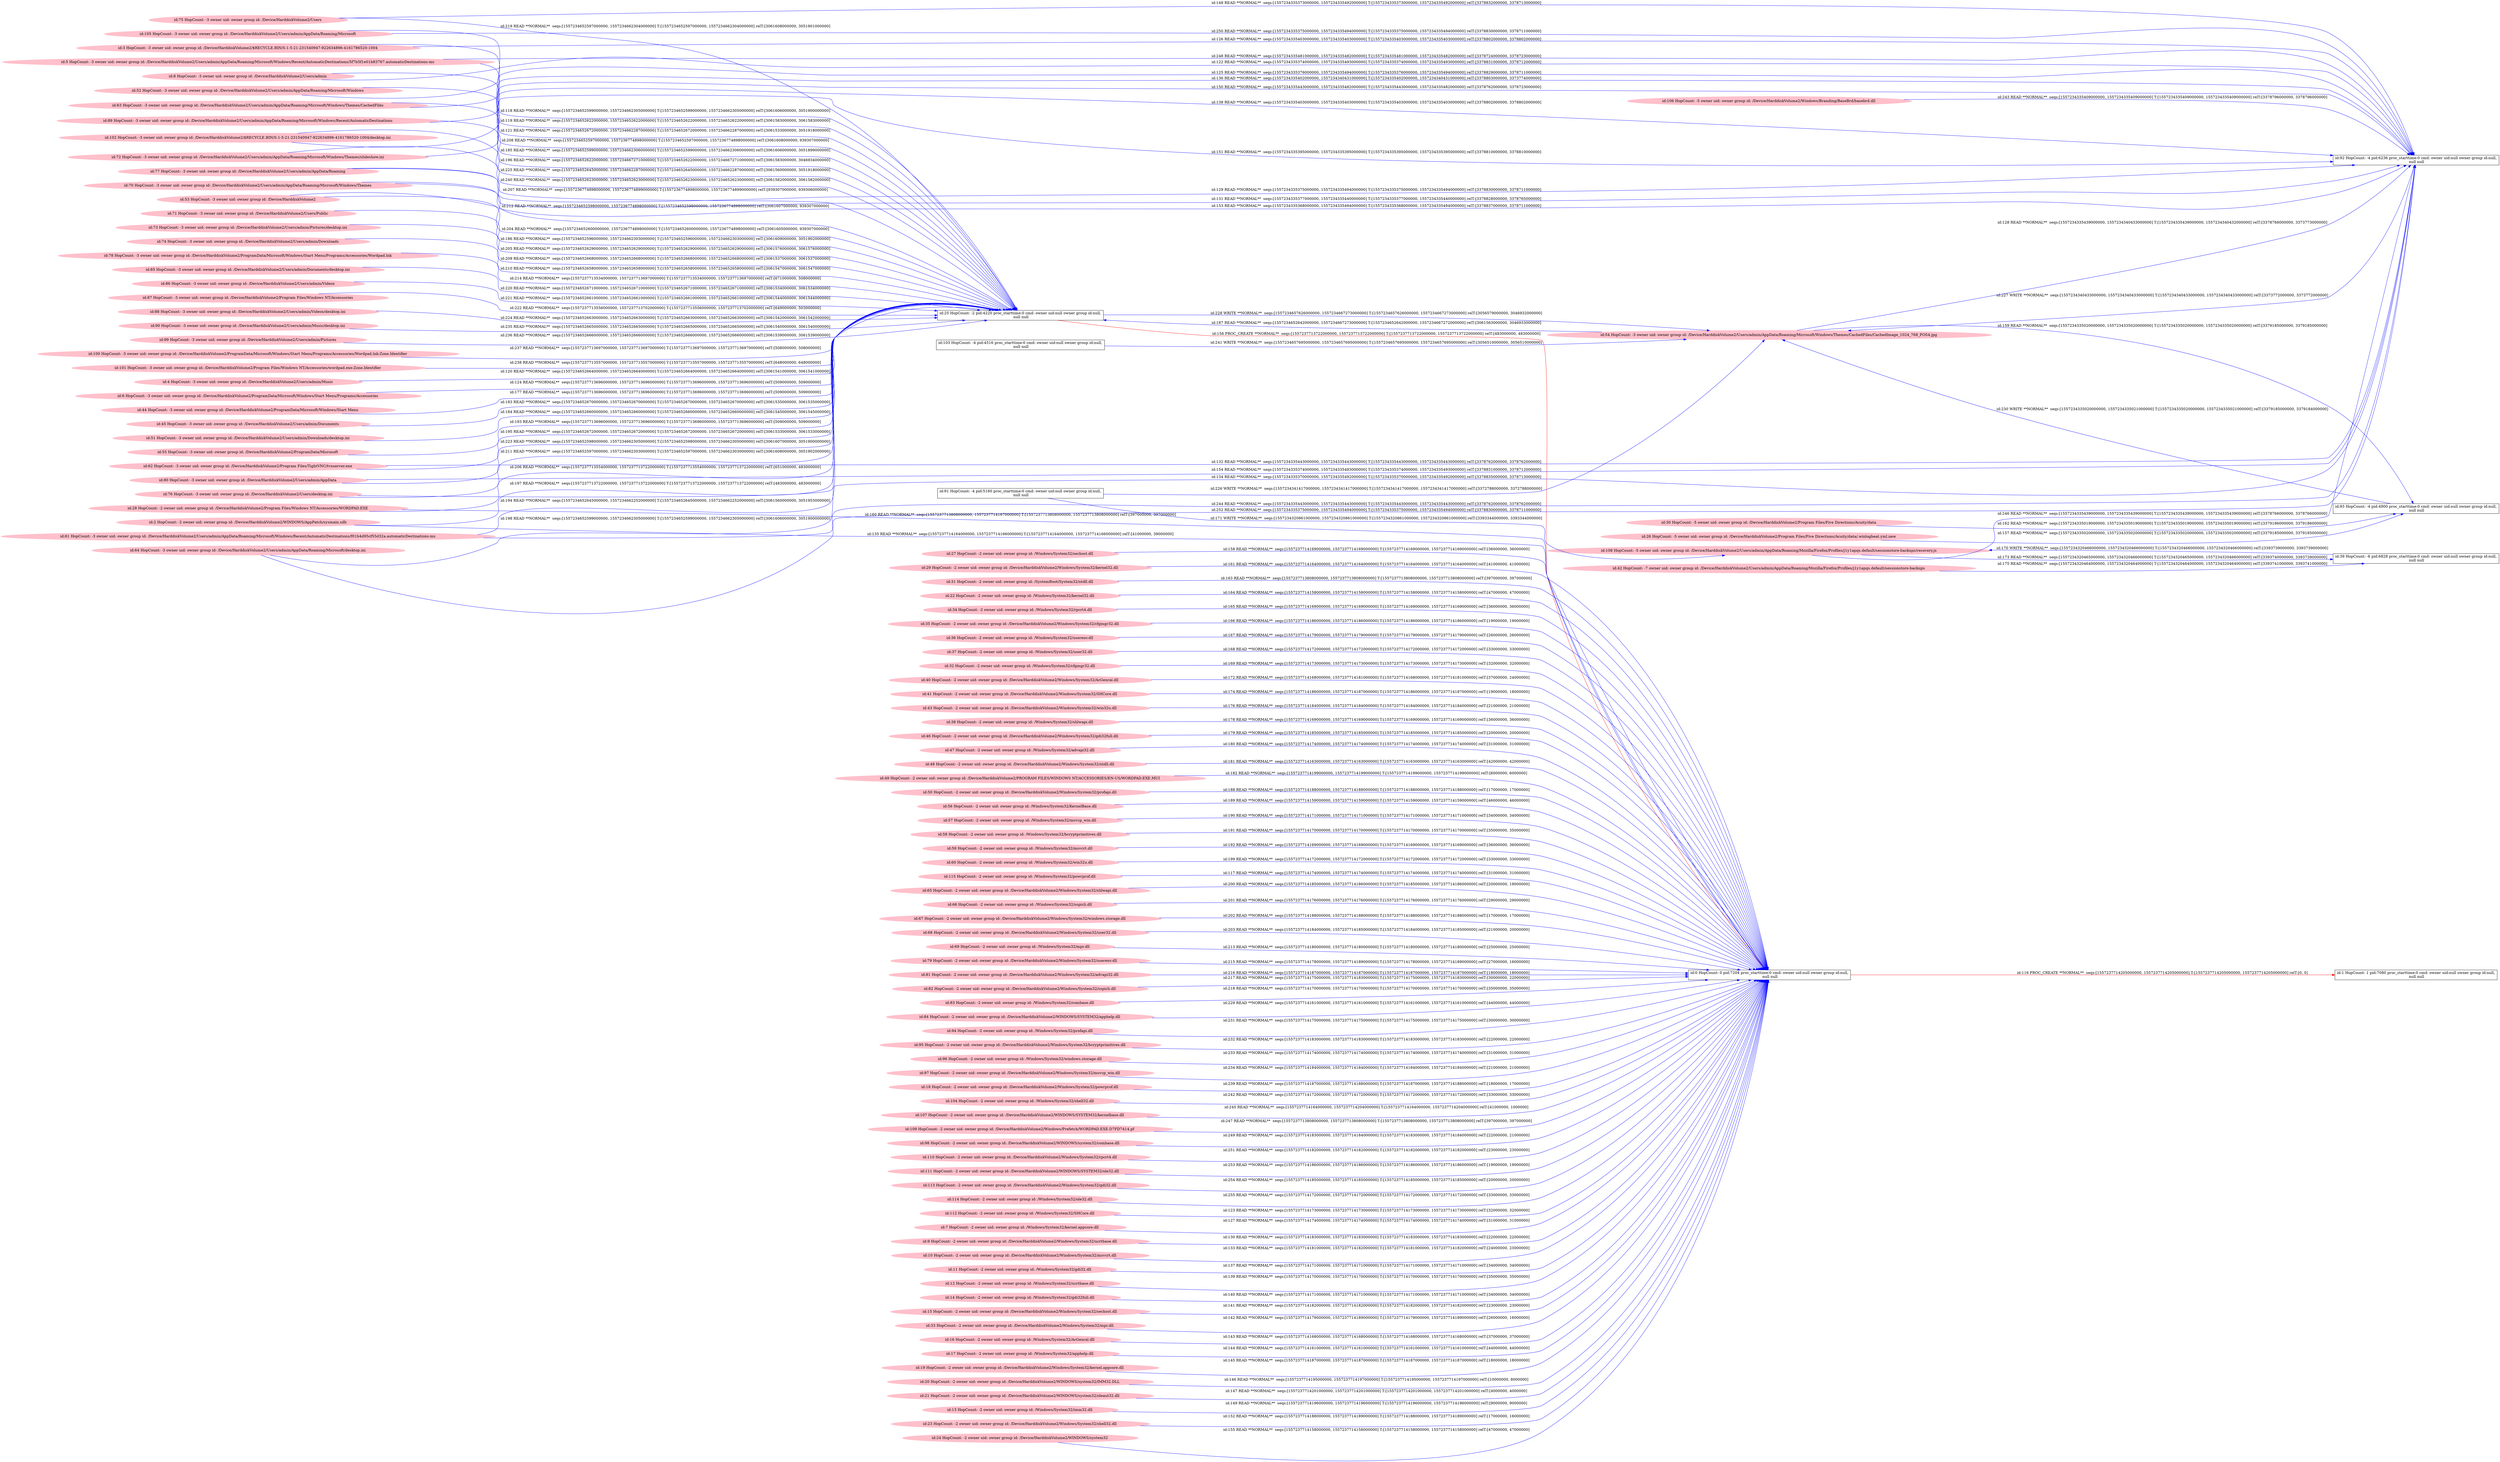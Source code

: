digraph  {
rankdir=LR
"0"[color=black,label="id:0 HopCount: 0 pid:7204 proc_starttime:0 cmd: owner uid:null owner group id:null,\n null null", shape=box,style=solid];
"1"[color=black,label="id:1 HopCount: 1 pid:7080 proc_starttime:0 cmd: owner uid:null owner group id:null,\n null null", shape=box,style=solid];
"0" -> "1" [id=116,__obj="PROC_CREATE"color=red,label="id:116 PROC_CREATE **NORMAL**  seqs:[1557237714205000000, 1557237714205000000] T:[1557237714205000000, 1557237714205000000] relT:[0, 0]",style=solid];
"115"[color=pink,label="id:115 HopCount: -2 owner uid: owner group id: /Windows/System32/powrprof.dll ", shape=oval,style=filled];
"115" -> "0" [id=117,__obj="READ"color=blue,label="id:117 READ **NORMAL**  seqs:[1557237714174000000, 1557237714174000000] T:[1557237714174000000, 1557237714174000000] relT:[31000000, 31000000]",style=solid];
"105"[color=pink,label="id:105 HopCount: -3 owner uid: owner group id: /Device/HarddiskVolume2/Users/admin/AppData/Roaming/Microsoft ", shape=oval,style=filled];
"25"[color=black,label="id:25 HopCount: -2 pid:4220 proc_starttime:0 cmd: owner uid:null owner group id:null,\n null null", shape=box,style=solid];
"105" -> "25" [id=118,__obj="READ"color=blue,label="id:118 READ **NORMAL**  seqs:[1557234652599000000, 1557234662305000000] T:[1557234652599000000, 1557234662305000000] relT:[3061606000000, 3051900000000]",style=solid];
"3"[color=pink,label="id:3 HopCount: -3 owner uid: owner group id: /Device/HarddiskVolume2/$RECYCLE.BIN/S-1-5-21-231540947-922634896-4161786520-1004 ", shape=oval,style=filled];
"3" -> "25" [id=119,__obj="READ"color=blue,label="id:119 READ **NORMAL**  seqs:[1557234652622000000, 1557234652622000000] T:[1557234652622000000, 1557234652622000000] relT:[3061583000000, 3061583000000]",style=solid];
"4"[color=pink,label="id:4 HopCount: -3 owner uid: owner group id: /Device/HarddiskVolume2/Users/admin/Music ", shape=oval,style=filled];
"4" -> "25" [id=120,__obj="READ"color=blue,label="id:120 READ **NORMAL**  seqs:[1557234652664000000, 1557234652664000000] T:[1557234652664000000, 1557234652664000000] relT:[3061541000000, 3061541000000]",style=solid];
"5"[color=pink,label="id:5 HopCount: -3 owner uid: owner group id: /Device/HarddiskVolume2/Users/admin/AppData/Roaming/Microsoft/Windows/Recent/AutomaticDestinations/5f7b5f1e01b83767.automaticDestinations-ms ", shape=oval,style=filled];
"5" -> "25" [id=121,__obj="READ"color=blue,label="id:121 READ **NORMAL**  seqs:[1557234652672000000, 1557234662287000000] T:[1557234652672000000, 1557234662287000000] relT:[3061533000000, 3051918000000]",style=solid];
"8"[color=pink,label="id:8 HopCount: -3 owner uid: owner group id: /Device/HarddiskVolume2/Users/admin ", shape=oval,style=filled];
"92"[color=black,label="id:92 HopCount: -4 pid:6236 proc_starttime:0 cmd: owner uid:null owner group id:null,\n null null", shape=box,style=solid];
"8" -> "92" [id=122,__obj="READ"color=blue,label="id:122 READ **NORMAL**  seqs:[1557234335374000000, 1557234335493000000] T:[1557234335374000000, 1557234335493000000] relT:[3378831000000, 3378712000000]",style=solid];
"112"[color=pink,label="id:112 HopCount: -2 owner uid: owner group id: /Windows/System32/SHCore.dll ", shape=oval,style=filled];
"112" -> "0" [id=123,__obj="READ"color=blue,label="id:123 READ **NORMAL**  seqs:[1557237714173000000, 1557237714173000000] T:[1557237714173000000, 1557237714173000000] relT:[32000000, 32000000]",style=solid];
"6"[color=pink,label="id:6 HopCount: -3 owner uid: owner group id: /Device/HarddiskVolume2/ProgramData/Microsoft/Windows/Start Menu/Programs/Accessories ", shape=oval,style=filled];
"6" -> "25" [id=124,__obj="READ"color=blue,label="id:124 READ **NORMAL**  seqs:[1557237713696000000, 1557237713696000000] T:[1557237713696000000, 1557237713696000000] relT:[509000000, 509000000]",style=solid];
"52"[color=pink,label="id:52 HopCount: -3 owner uid: owner group id: /Device/HarddiskVolume2/Users/admin/AppData/Roaming/Microsoft/Windows ", shape=oval,style=filled];
"52" -> "92" [id=125,__obj="READ"color=blue,label="id:125 READ **NORMAL**  seqs:[1557234335376000000, 1557234335494000000] T:[1557234335376000000, 1557234335494000000] relT:[3378829000000, 3378711000000]",style=solid];
"3" -> "92" [id=126,__obj="READ"color=blue,label="id:126 READ **NORMAL**  seqs:[1557234335403000000, 1557234335403000000] T:[1557234335403000000, 1557234335403000000] relT:[3378802000000, 3378802000000]",style=solid];
"7"[color=pink,label="id:7 HopCount: -2 owner uid: owner group id: /Windows/System32/kernel.appcore.dll ", shape=oval,style=filled];
"7" -> "0" [id=127,__obj="READ"color=blue,label="id:127 READ **NORMAL**  seqs:[1557237714174000000, 1557237714174000000] T:[1557237714174000000, 1557237714174000000] relT:[31000000, 31000000]",style=solid];
"54"[color=pink,label="id:54 HopCount: -3 owner uid: owner group id: /Device/HarddiskVolume2/Users/admin/AppData/Roaming/Microsoft/Windows/Themes/CachedFiles/CachedImage_1024_768_POS4.jpg ", shape=oval,style=filled];
"54" -> "92" [id=128,__obj="READ"color=blue,label="id:128 READ **NORMAL**  seqs:[1557234335439000000, 1557234340433000000] T:[1557234335439000000, 1557234340432000000] relT:[3378766000000, 3373773000000]",style=solid];
"77"[color=pink,label="id:77 HopCount: -3 owner uid: owner group id: /Device/HarddiskVolume2/Users/admin/AppData/Roaming ", shape=oval,style=filled];
"77" -> "92" [id=129,__obj="READ"color=blue,label="id:129 READ **NORMAL**  seqs:[1557234335375000000, 1557234335494000000] T:[1557234335375000000, 1557234335494000000] relT:[3378830000000, 3378711000000]",style=solid];
"9"[color=pink,label="id:9 HopCount: -2 owner uid: owner group id: /Device/HarddiskVolume2/Windows/System32/ucrtbase.dll ", shape=oval,style=filled];
"9" -> "0" [id=130,__obj="READ"color=blue,label="id:130 READ **NORMAL**  seqs:[1557237714183000000, 1557237714183000000] T:[1557237714183000000, 1557237714183000000] relT:[22000000, 22000000]",style=solid];
"70"[color=pink,label="id:70 HopCount: -3 owner uid: owner group id: /Device/HarddiskVolume2/Users/admin/AppData/Roaming/Microsoft/Windows/Themes ", shape=oval,style=filled];
"70" -> "92" [id=131,__obj="READ"color=blue,label="id:131 READ **NORMAL**  seqs:[1557234335377000000, 1557234335440000000] T:[1557234335377000000, 1557234335440000000] relT:[3378828000000, 3378765000000]",style=solid];
"62"[color=pink,label="id:62 HopCount: -3 owner uid: owner group id: /Device/HarddiskVolume2/Program Files/TightVNC/tvnserver.exe ", shape=oval,style=filled];
"62" -> "92" [id=132,__obj="READ"color=blue,label="id:132 READ **NORMAL**  seqs:[1557234335443000000, 1557234335443000000] T:[1557234335443000000, 1557234335443000000] relT:[3378762000000, 3378762000000]",style=solid];
"10"[color=pink,label="id:10 HopCount: -2 owner uid: owner group id: /Device/HarddiskVolume2/Windows/System32/msvcrt.dll ", shape=oval,style=filled];
"10" -> "0" [id=133,__obj="READ"color=blue,label="id:133 READ **NORMAL**  seqs:[1557237714181000000, 1557237714182000000] T:[1557237714181000000, 1557237714182000000] relT:[24000000, 23000000]",style=solid];
"76"[color=pink,label="id:76 HopCount: -3 owner uid: owner group id: /Device/HarddiskVolume2/Users/desktop.ini ", shape=oval,style=filled];
"76" -> "92" [id=134,__obj="READ"color=blue,label="id:134 READ **NORMAL**  seqs:[1557234335370000000, 1557234335492000000] T:[1557234335370000000, 1557234335492000000] relT:[3378835000000, 3378713000000]",style=solid];
"2"[color=pink,label="id:2 HopCount: -2 owner uid: owner group id: /Device/HarddiskVolume2/WINDOWS/AppPatch/sysmain.sdb ", shape=oval,style=filled];
"2" -> "0" [id=135,__obj="READ"color=blue,label="id:135 READ **NORMAL**  seqs:[1557237714164000000, 1557237714166000000] T:[1557237714164000000, 1557237714166000000] relT:[41000000, 39000000]",style=solid];
"63"[color=pink,label="id:63 HopCount: -3 owner uid: owner group id: /Device/HarddiskVolume2/Users/admin/AppData/Roaming/Microsoft/Windows/Themes/CachedFiles ", shape=oval,style=filled];
"63" -> "92" [id=136,__obj="READ"color=blue,label="id:136 READ **NORMAL**  seqs:[1557234335402000000, 1557234340431000000] T:[1557234335402000000, 1557234340431000000] relT:[3378803000000, 3373774000000]",style=solid];
"11"[color=pink,label="id:11 HopCount: -2 owner uid: owner group id: /Windows/System32/gdi32.dll ", shape=oval,style=filled];
"11" -> "0" [id=137,__obj="READ"color=blue,label="id:137 READ **NORMAL**  seqs:[1557237714171000000, 1557237714171000000] T:[1557237714171000000, 1557237714171000000] relT:[34000000, 34000000]",style=solid];
"102"[color=pink,label="id:102 HopCount: -3 owner uid: owner group id: /Device/HarddiskVolume2/$RECYCLE.BIN/S-1-5-21-231540947-922634896-4161786520-1004/desktop.ini ", shape=oval,style=filled];
"102" -> "92" [id=138,__obj="READ"color=blue,label="id:138 READ **NORMAL**  seqs:[1557234335403000000, 1557234335403000000] T:[1557234335403000000, 1557234335403000000] relT:[3378802000000, 3378802000000]",style=solid];
"12"[color=pink,label="id:12 HopCount: -2 owner uid: owner group id: /Windows/System32/ucrtbase.dll ", shape=oval,style=filled];
"12" -> "0" [id=139,__obj="READ"color=blue,label="id:139 READ **NORMAL**  seqs:[1557237714170000000, 1557237714170000000] T:[1557237714170000000, 1557237714170000000] relT:[35000000, 35000000]",style=solid];
"14"[color=pink,label="id:14 HopCount: -2 owner uid: owner group id: /Windows/System32/gdi32full.dll ", shape=oval,style=filled];
"14" -> "0" [id=140,__obj="READ"color=blue,label="id:140 READ **NORMAL**  seqs:[1557237714171000000, 1557237714171000000] T:[1557237714171000000, 1557237714171000000] relT:[34000000, 34000000]",style=solid];
"15"[color=pink,label="id:15 HopCount: -2 owner uid: owner group id: /Device/HarddiskVolume2/Windows/System32/sechost.dll ", shape=oval,style=filled];
"15" -> "0" [id=141,__obj="READ"color=blue,label="id:141 READ **NORMAL**  seqs:[1557237714182000000, 1557237714182000000] T:[1557237714182000000, 1557237714182000000] relT:[23000000, 23000000]",style=solid];
"33"[color=pink,label="id:33 HopCount: -2 owner uid: owner group id: /Device/HarddiskVolume2/Windows/System32/mpr.dll ", shape=oval,style=filled];
"33" -> "0" [id=142,__obj="READ"color=blue,label="id:142 READ **NORMAL**  seqs:[1557237714179000000, 1557237714189000000] T:[1557237714179000000, 1557237714189000000] relT:[26000000, 16000000]",style=solid];
"16"[color=pink,label="id:16 HopCount: -2 owner uid: owner group id: /Windows/System32/AcGenral.dll ", shape=oval,style=filled];
"16" -> "0" [id=143,__obj="READ"color=blue,label="id:143 READ **NORMAL**  seqs:[1557237714168000000, 1557237714168000000] T:[1557237714168000000, 1557237714168000000] relT:[37000000, 37000000]",style=solid];
"17"[color=pink,label="id:17 HopCount: -2 owner uid: owner group id: /Windows/System32/apphelp.dll ", shape=oval,style=filled];
"17" -> "0" [id=144,__obj="READ"color=blue,label="id:144 READ **NORMAL**  seqs:[1557237714161000000, 1557237714161000000] T:[1557237714161000000, 1557237714161000000] relT:[44000000, 44000000]",style=solid];
"19"[color=pink,label="id:19 HopCount: -2 owner uid: owner group id: /Device/HarddiskVolume2/Windows/System32/kernel.appcore.dll ", shape=oval,style=filled];
"19" -> "0" [id=145,__obj="READ"color=blue,label="id:145 READ **NORMAL**  seqs:[1557237714187000000, 1557237714187000000] T:[1557237714187000000, 1557237714187000000] relT:[18000000, 18000000]",style=solid];
"20"[color=pink,label="id:20 HopCount: -2 owner uid: owner group id: /Device/HarddiskVolume2/WINDOWS/system32/IMM32.DLL ", shape=oval,style=filled];
"20" -> "0" [id=146,__obj="READ"color=blue,label="id:146 READ **NORMAL**  seqs:[1557237714195000000, 1557237714197000000] T:[1557237714195000000, 1557237714197000000] relT:[10000000, 8000000]",style=solid];
"21"[color=pink,label="id:21 HopCount: -2 owner uid: owner group id: /Device/HarddiskVolume2/WINDOWS/system32/oleaut32.dll ", shape=oval,style=filled];
"21" -> "0" [id=147,__obj="READ"color=blue,label="id:147 READ **NORMAL**  seqs:[1557237714201000000, 1557237714201000000] T:[1557237714201000000, 1557237714201000000] relT:[4000000, 4000000]",style=solid];
"75"[color=pink,label="id:75 HopCount: -3 owner uid: owner group id: /Device/HarddiskVolume2/Users ", shape=oval,style=filled];
"75" -> "92" [id=148,__obj="READ"color=blue,label="id:148 READ **NORMAL**  seqs:[1557234335373000000, 1557234335492000000] T:[1557234335373000000, 1557234335492000000] relT:[3378832000000, 3378713000000]",style=solid];
"13"[color=pink,label="id:13 HopCount: -2 owner uid: owner group id: /Windows/System32/imm32.dll ", shape=oval,style=filled];
"13" -> "0" [id=149,__obj="READ"color=blue,label="id:149 READ **NORMAL**  seqs:[1557237714196000000, 1557237714196000000] T:[1557237714196000000, 1557237714196000000] relT:[9000000, 9000000]",style=solid];
"89"[color=pink,label="id:89 HopCount: -3 owner uid: owner group id: /Device/HarddiskVolume2/Users/admin/AppData/Roaming/Microsoft/Windows/Recent/AutomaticDestinations ", shape=oval,style=filled];
"89" -> "92" [id=150,__obj="READ"color=blue,label="id:150 READ **NORMAL**  seqs:[1557234335443000000, 1557234335482000000] T:[1557234335443000000, 1557234335482000000] relT:[3378762000000, 3378723000000]",style=solid];
"72"[color=pink,label="id:72 HopCount: -3 owner uid: owner group id: /Device/HarddiskVolume2/Users/admin/AppData/Roaming/Microsoft/Windows/Themes/slideshow.ini ", shape=oval,style=filled];
"72" -> "92" [id=151,__obj="READ"color=blue,label="id:151 READ **NORMAL**  seqs:[1557234335395000000, 1557234335395000000] T:[1557234335395000000, 1557234335395000000] relT:[3378810000000, 3378810000000]",style=solid];
"23"[color=pink,label="id:23 HopCount: -2 owner uid: owner group id: /Device/HarddiskVolume2/Windows/System32/shell32.dll ", shape=oval,style=filled];
"23" -> "0" [id=152,__obj="READ"color=blue,label="id:152 READ **NORMAL**  seqs:[1557237714188000000, 1557237714189000000] T:[1557237714188000000, 1557237714189000000] relT:[17000000, 16000000]",style=solid];
"53"[color=pink,label="id:53 HopCount: -3 owner uid: owner group id: /Device/HarddiskVolume2 ", shape=oval,style=filled];
"53" -> "92" [id=153,__obj="READ"color=blue,label="id:153 READ **NORMAL**  seqs:[1557234335368000000, 1557234335494000000] T:[1557234335368000000, 1557234335494000000] relT:[3378837000000, 3378711000000]",style=solid];
"80"[color=pink,label="id:80 HopCount: -3 owner uid: owner group id: /Device/HarddiskVolume2/Users/admin/AppData ", shape=oval,style=filled];
"80" -> "92" [id=154,__obj="READ"color=blue,label="id:154 READ **NORMAL**  seqs:[1557234335374000000, 1557234335493000000] T:[1557234335374000000, 1557234335493000000] relT:[3378831000000, 3378712000000]",style=solid];
"24"[color=pink,label="id:24 HopCount: -2 owner uid: owner group id: /Device/HarddiskVolume2/WINDOWS/system32 ", shape=oval,style=filled];
"24" -> "0" [id=155,__obj="READ"color=blue,label="id:155 READ **NORMAL**  seqs:[1557237714158000000, 1557237714158000000] T:[1557237714158000000, 1557237714158000000] relT:[47000000, 47000000]",style=solid];
"25" -> "0" [id=156,__obj="PROC_CREATE"color=red,label="id:156 PROC_CREATE **NORMAL**  seqs:[1557237713722000000, 1557237713722000000] T:[1557237713722000000, 1557237713722000000] relT:[483000000, 483000000]",style=solid];
"26"[color=pink,label="id:26 HopCount: -5 owner uid: owner group id: /Device/HarddiskVolume2/Program Files/Five Directions/Acuity/data/.winlogbeat.yml.new ", shape=oval,style=filled];
"93"[color=black,label="id:93 HopCount: -4 pid:4900 proc_starttime:0 cmd: owner uid:null owner group id:null,\n null null", shape=box,style=solid];
"26" -> "93" [id=157,__obj="READ"color=blue,label="id:157 READ **NORMAL**  seqs:[1557234335020000000, 1557234335020000000] T:[1557234335020000000, 1557234335020000000] relT:[3379185000000, 3379185000000]",style=solid];
"27"[color=pink,label="id:27 HopCount: -2 owner uid: owner group id: /Windows/System32/sechost.dll ", shape=oval,style=filled];
"27" -> "0" [id=158,__obj="READ"color=blue,label="id:158 READ **NORMAL**  seqs:[1557237714169000000, 1557237714169000000] T:[1557237714169000000, 1557237714169000000] relT:[36000000, 36000000]",style=solid];
"54" -> "93" [id=159,__obj="READ"color=blue,label="id:159 READ **NORMAL**  seqs:[1557234335020000000, 1557234335020000000] T:[1557234335020000000, 1557234335020000000] relT:[3379185000000, 3379185000000]",style=solid];
"28"[color=pink,label="id:28 HopCount: -2 owner uid: owner group id: /Device/HarddiskVolume2/Program Files/Windows NT/Accessories/WORDPAD.EXE ", shape=oval,style=filled];
"28" -> "0" [id=160,__obj="READ"color=blue,label="id:160 READ **NORMAL**  seqs:[1557237713808000000, 1557237714167000000] T:[1557237713808000000, 1557237713808000000] relT:[397000000, 397000000]",style=solid];
"29"[color=pink,label="id:29 HopCount: -2 owner uid: owner group id: /Device/HarddiskVolume2/Windows/System32/kernel32.dll ", shape=oval,style=filled];
"29" -> "0" [id=161,__obj="READ"color=blue,label="id:161 READ **NORMAL**  seqs:[1557237714164000000, 1557237714164000000] T:[1557237714164000000, 1557237714164000000] relT:[41000000, 41000000]",style=solid];
"30"[color=pink,label="id:30 HopCount: -5 owner uid: owner group id: /Device/HarddiskVolume2/Program Files/Five Directions/Acuity/data ", shape=oval,style=filled];
"30" -> "93" [id=162,__obj="READ"color=blue,label="id:162 READ **NORMAL**  seqs:[1557234335019000000, 1557234335019000000] T:[1557234335019000000, 1557234335019000000] relT:[3379186000000, 3379186000000]",style=solid];
"31"[color=pink,label="id:31 HopCount: -2 owner uid: owner group id: /SystemRoot/System32/ntdll.dll ", shape=oval,style=filled];
"31" -> "0" [id=163,__obj="READ"color=blue,label="id:163 READ **NORMAL**  seqs:[1557237713808000000, 1557237713808000000] T:[1557237713808000000, 1557237713808000000] relT:[397000000, 397000000]",style=solid];
"22"[color=pink,label="id:22 HopCount: -2 owner uid: owner group id: /Windows/System32/kernel32.dll ", shape=oval,style=filled];
"22" -> "0" [id=164,__obj="READ"color=blue,label="id:164 READ **NORMAL**  seqs:[1557237714158000000, 1557237714158000000] T:[1557237714158000000, 1557237714158000000] relT:[47000000, 47000000]",style=solid];
"34"[color=pink,label="id:34 HopCount: -2 owner uid: owner group id: /Windows/System32/rpcrt4.dll ", shape=oval,style=filled];
"34" -> "0" [id=165,__obj="READ"color=blue,label="id:165 READ **NORMAL**  seqs:[1557237714169000000, 1557237714169000000] T:[1557237714169000000, 1557237714169000000] relT:[36000000, 36000000]",style=solid];
"35"[color=pink,label="id:35 HopCount: -2 owner uid: owner group id: /Device/HarddiskVolume2/Windows/System32/cfgmgr32.dll ", shape=oval,style=filled];
"35" -> "0" [id=166,__obj="READ"color=blue,label="id:166 READ **NORMAL**  seqs:[1557237714186000000, 1557237714186000000] T:[1557237714186000000, 1557237714186000000] relT:[19000000, 19000000]",style=solid];
"36"[color=pink,label="id:36 HopCount: -2 owner uid: owner group id: /Windows/System32/userenv.dll ", shape=oval,style=filled];
"36" -> "0" [id=167,__obj="READ"color=blue,label="id:167 READ **NORMAL**  seqs:[1557237714179000000, 1557237714179000000] T:[1557237714179000000, 1557237714179000000] relT:[26000000, 26000000]",style=solid];
"37"[color=pink,label="id:37 HopCount: -2 owner uid: owner group id: /Windows/System32/user32.dll ", shape=oval,style=filled];
"37" -> "0" [id=168,__obj="READ"color=blue,label="id:168 READ **NORMAL**  seqs:[1557237714172000000, 1557237714172000000] T:[1557237714172000000, 1557237714172000000] relT:[33000000, 33000000]",style=solid];
"32"[color=pink,label="id:32 HopCount: -2 owner uid: owner group id: /Windows/System32/cfgmgr32.dll ", shape=oval,style=filled];
"32" -> "0" [id=169,__obj="READ"color=blue,label="id:169 READ **NORMAL**  seqs:[1557237714173000000, 1557237714173000000] T:[1557237714173000000, 1557237714173000000] relT:[32000000, 32000000]",style=solid];
"39"[color=black,label="id:39 HopCount: -6 pid:6828 proc_starttime:0 cmd: owner uid:null owner group id:null,\n null null", shape=box,style=solid];
"108"[color=pink,label="id:108 HopCount: -5 owner uid: owner group id: /Device/HarddiskVolume2/Users/admin/AppData/Roaming/Mozilla/Firefox/Profiles/j1y1apqs.default/sessionstore-backups/recovery.js ", shape=oval,style=filled];
"39" -> "108" [id=170,__obj="WRITE"color=blue,label="id:170 WRITE **NORMAL**  seqs:[1557234320466000000, 1557234320466000000] T:[1557234320466000000, 1557234320466000000] relT:[3393739000000, 3393739000000]",style=solid];
"91"[color=black,label="id:91 HopCount: -4 pid:5160 proc_starttime:0 cmd: owner uid:null owner group id:null,\n null null", shape=box,style=solid];
"91" -> "108" [id=171,__obj="WRITE"color=blue,label="id:171 WRITE **NORMAL**  seqs:[1557234320861000000, 1557234320861000000] T:[1557234320861000000, 1557234320861000000] relT:[3393344000000, 3393344000000]",style=solid];
"40"[color=pink,label="id:40 HopCount: -2 owner uid: owner group id: /Device/HarddiskVolume2/Windows/System32/AcGenral.dll ", shape=oval,style=filled];
"40" -> "0" [id=172,__obj="READ"color=blue,label="id:172 READ **NORMAL**  seqs:[1557237714168000000, 1557237714181000000] T:[1557237714168000000, 1557237714181000000] relT:[37000000, 24000000]",style=solid];
"108" -> "39" [id=173,__obj="READ"color=blue,label="id:173 READ **NORMAL**  seqs:[1557234320465000000, 1557234320466000000] T:[1557234320465000000, 1557234320466000000] relT:[3393740000000, 3393739000000]",style=solid];
"41"[color=pink,label="id:41 HopCount: -2 owner uid: owner group id: /Device/HarddiskVolume2/Windows/System32/SHCore.dll ", shape=oval,style=filled];
"41" -> "0" [id=174,__obj="READ"color=blue,label="id:174 READ **NORMAL**  seqs:[1557237714186000000, 1557237714187000000] T:[1557237714186000000, 1557237714187000000] relT:[19000000, 18000000]",style=solid];
"42"[color=pink,label="id:42 HopCount: -7 owner uid: owner group id: /Device/HarddiskVolume2/Users/admin/AppData/Roaming/Mozilla/Firefox/Profiles/j1y1apqs.default/sessionstore-backups ", shape=oval,style=filled];
"42" -> "39" [id=175,__obj="READ"color=blue,label="id:175 READ **NORMAL**  seqs:[1557234320464000000, 1557234320464000000] T:[1557234320464000000, 1557234320464000000] relT:[3393741000000, 3393741000000]",style=solid];
"43"[color=pink,label="id:43 HopCount: -2 owner uid: owner group id: /Device/HarddiskVolume2/Windows/System32/win32u.dll ", shape=oval,style=filled];
"43" -> "0" [id=176,__obj="READ"color=blue,label="id:176 READ **NORMAL**  seqs:[1557237714184000000, 1557237714184000000] T:[1557237714184000000, 1557237714184000000] relT:[21000000, 21000000]",style=solid];
"44"[color=pink,label="id:44 HopCount: -3 owner uid: owner group id: /Device/HarddiskVolume2/ProgramData/Microsoft/Windows/Start Menu ", shape=oval,style=filled];
"44" -> "25" [id=177,__obj="READ"color=blue,label="id:177 READ **NORMAL**  seqs:[1557237713696000000, 1557237713696000000] T:[1557237713696000000, 1557237713696000000] relT:[509000000, 509000000]",style=solid];
"38"[color=pink,label="id:38 HopCount: -2 owner uid: owner group id: /Windows/System32/shlwapi.dll ", shape=oval,style=filled];
"38" -> "0" [id=178,__obj="READ"color=blue,label="id:178 READ **NORMAL**  seqs:[1557237714169000000, 1557237714169000000] T:[1557237714169000000, 1557237714169000000] relT:[36000000, 36000000]",style=solid];
"46"[color=pink,label="id:46 HopCount: -2 owner uid: owner group id: /Device/HarddiskVolume2/Windows/System32/gdi32full.dll ", shape=oval,style=filled];
"46" -> "0" [id=179,__obj="READ"color=blue,label="id:179 READ **NORMAL**  seqs:[1557237714185000000, 1557237714185000000] T:[1557237714185000000, 1557237714185000000] relT:[20000000, 20000000]",style=solid];
"47"[color=pink,label="id:47 HopCount: -2 owner uid: owner group id: /Windows/System32/advapi32.dll ", shape=oval,style=filled];
"47" -> "0" [id=180,__obj="READ"color=blue,label="id:180 READ **NORMAL**  seqs:[1557237714174000000, 1557237714174000000] T:[1557237714174000000, 1557237714174000000] relT:[31000000, 31000000]",style=solid];
"48"[color=pink,label="id:48 HopCount: -2 owner uid: owner group id: /Device/HarddiskVolume2/Windows/System32/ntdll.dll ", shape=oval,style=filled];
"48" -> "0" [id=181,__obj="READ"color=blue,label="id:181 READ **NORMAL**  seqs:[1557237714163000000, 1557237714163000000] T:[1557237714163000000, 1557237714163000000] relT:[42000000, 42000000]",style=solid];
"49"[color=pink,label="id:49 HopCount: -2 owner uid: owner group id: /Device/HarddiskVolume2/PROGRAM FILES/WINDOWS NT/ACCESSORIES/EN-US/WORDPAD.EXE.MUI ", shape=oval,style=filled];
"49" -> "0" [id=182,__obj="READ"color=blue,label="id:182 READ **NORMAL**  seqs:[1557237714199000000, 1557237714199000000] T:[1557237714199000000, 1557237714199000000] relT:[6000000, 6000000]",style=solid];
"45"[color=pink,label="id:45 HopCount: -3 owner uid: owner group id: /Device/HarddiskVolume2/Users/admin/Documents ", shape=oval,style=filled];
"45" -> "25" [id=183,__obj="READ"color=blue,label="id:183 READ **NORMAL**  seqs:[1557234652670000000, 1557234652670000000] T:[1557234652670000000, 1557234652670000000] relT:[3061535000000, 3061535000000]",style=solid];
"51"[color=pink,label="id:51 HopCount: -3 owner uid: owner group id: /Device/HarddiskVolume2/Users/admin/Downloads/desktop.ini ", shape=oval,style=filled];
"51" -> "25" [id=184,__obj="READ"color=blue,label="id:184 READ **NORMAL**  seqs:[1557234652660000000, 1557234652660000000] T:[1557234652660000000, 1557234652660000000] relT:[3061545000000, 3061545000000]",style=solid];
"52" -> "25" [id=185,__obj="READ"color=blue,label="id:185 READ **NORMAL**  seqs:[1557234652599000000, 1557234662306000000] T:[1557234652599000000, 1557234662306000000] relT:[3061606000000, 3051899000000]",style=solid];
"53" -> "25" [id=186,__obj="READ"color=blue,label="id:186 READ **NORMAL**  seqs:[1557234652596000000, 1557234662303000000] T:[1557234652596000000, 1557234662303000000] relT:[3061609000000, 3051902000000]",style=solid];
"54" -> "25" [id=187,__obj="READ"color=blue,label="id:187 READ **NORMAL**  seqs:[1557234652642000000, 1557234667273000000] T:[1557234652642000000, 1557234667272000000] relT:[3061563000000, 3046933000000]",style=solid];
"50"[color=pink,label="id:50 HopCount: -2 owner uid: owner group id: /Device/HarddiskVolume2/Windows/System32/profapi.dll ", shape=oval,style=filled];
"50" -> "0" [id=188,__obj="READ"color=blue,label="id:188 READ **NORMAL**  seqs:[1557237714188000000, 1557237714188000000] T:[1557237714188000000, 1557237714188000000] relT:[17000000, 17000000]",style=solid];
"56"[color=pink,label="id:56 HopCount: -2 owner uid: owner group id: /Windows/System32/KernelBase.dll ", shape=oval,style=filled];
"56" -> "0" [id=189,__obj="READ"color=blue,label="id:189 READ **NORMAL**  seqs:[1557237714159000000, 1557237714159000000] T:[1557237714159000000, 1557237714159000000] relT:[46000000, 46000000]",style=solid];
"57"[color=pink,label="id:57 HopCount: -2 owner uid: owner group id: /Windows/System32/msvcp_win.dll ", shape=oval,style=filled];
"57" -> "0" [id=190,__obj="READ"color=blue,label="id:190 READ **NORMAL**  seqs:[1557237714171000000, 1557237714171000000] T:[1557237714171000000, 1557237714171000000] relT:[34000000, 34000000]",style=solid];
"58"[color=pink,label="id:58 HopCount: -2 owner uid: owner group id: /Windows/System32/bcryptprimitives.dll ", shape=oval,style=filled];
"58" -> "0" [id=191,__obj="READ"color=blue,label="id:191 READ **NORMAL**  seqs:[1557237714170000000, 1557237714170000000] T:[1557237714170000000, 1557237714170000000] relT:[35000000, 35000000]",style=solid];
"59"[color=pink,label="id:59 HopCount: -2 owner uid: owner group id: /Windows/System32/msvcrt.dll ", shape=oval,style=filled];
"59" -> "0" [id=192,__obj="READ"color=blue,label="id:192 READ **NORMAL**  seqs:[1557237714169000000, 1557237714169000000] T:[1557237714169000000, 1557237714169000000] relT:[36000000, 36000000]",style=solid];
"55"[color=pink,label="id:55 HopCount: -3 owner uid: owner group id: /Device/HarddiskVolume2/ProgramData/Microsoft ", shape=oval,style=filled];
"55" -> "25" [id=193,__obj="READ"color=blue,label="id:193 READ **NORMAL**  seqs:[1557237713696000000, 1557237713696000000] T:[1557237713696000000, 1557237713696000000] relT:[509000000, 509000000]",style=solid];
"61"[color=pink,label="id:61 HopCount: -3 owner uid: owner group id: /Device/HarddiskVolume2/Users/admin/AppData/Roaming/Microsoft/Windows/Recent/AutomaticDestinations/f01b4d95cf55d32a.automaticDestinations-ms ", shape=oval,style=filled];
"61" -> "25" [id=194,__obj="READ"color=blue,label="id:194 READ **NORMAL**  seqs:[1557234652645000000, 1557234662252000000] T:[1557234652645000000, 1557234662252000000] relT:[3061560000000, 3051953000000]",style=solid];
"62" -> "25" [id=195,__obj="READ"color=blue,label="id:195 READ **NORMAL**  seqs:[1557234652672000000, 1557234652672000000] T:[1557234652672000000, 1557234652672000000] relT:[3061533000000, 3061533000000]",style=solid];
"63" -> "25" [id=196,__obj="READ"color=blue,label="id:196 READ **NORMAL**  seqs:[1557234652622000000, 1557234667271000000] T:[1557234652622000000, 1557234667271000000] relT:[3061583000000, 3046934000000]",style=solid];
"2" -> "25" [id=197,__obj="READ"color=blue,label="id:197 READ **NORMAL**  seqs:[1557237713722000000, 1557237713722000000] T:[1557237713722000000, 1557237713722000000] relT:[483000000, 483000000]",style=solid];
"64"[color=pink,label="id:64 HopCount: -3 owner uid: owner group id: /Device/HarddiskVolume2/Users/admin/AppData/Roaming/Microsoft/desktop.ini ", shape=oval,style=filled];
"64" -> "25" [id=198,__obj="READ"color=blue,label="id:198 READ **NORMAL**  seqs:[1557234652599000000, 1557234662305000000] T:[1557234652599000000, 1557234662305000000] relT:[3061606000000, 3051900000000]",style=solid];
"60"[color=pink,label="id:60 HopCount: -2 owner uid: owner group id: /Windows/System32/win32u.dll ", shape=oval,style=filled];
"60" -> "0" [id=199,__obj="READ"color=blue,label="id:199 READ **NORMAL**  seqs:[1557237714172000000, 1557237714172000000] T:[1557237714172000000, 1557237714172000000] relT:[33000000, 33000000]",style=solid];
"65"[color=pink,label="id:65 HopCount: -2 owner uid: owner group id: /Device/HarddiskVolume2/Windows/System32/shlwapi.dll ", shape=oval,style=filled];
"65" -> "0" [id=200,__obj="READ"color=blue,label="id:200 READ **NORMAL**  seqs:[1557237714185000000, 1557237714186000000] T:[1557237714185000000, 1557237714186000000] relT:[20000000, 19000000]",style=solid];
"66"[color=pink,label="id:66 HopCount: -2 owner uid: owner group id: /Windows/System32/sspicli.dll ", shape=oval,style=filled];
"66" -> "0" [id=201,__obj="READ"color=blue,label="id:201 READ **NORMAL**  seqs:[1557237714176000000, 1557237714176000000] T:[1557237714176000000, 1557237714176000000] relT:[29000000, 29000000]",style=solid];
"67"[color=pink,label="id:67 HopCount: -2 owner uid: owner group id: /Device/HarddiskVolume2/Windows/System32/windows.storage.dll ", shape=oval,style=filled];
"67" -> "0" [id=202,__obj="READ"color=blue,label="id:202 READ **NORMAL**  seqs:[1557237714188000000, 1557237714188000000] T:[1557237714188000000, 1557237714188000000] relT:[17000000, 17000000]",style=solid];
"68"[color=pink,label="id:68 HopCount: -2 owner uid: owner group id: /Device/HarddiskVolume2/Windows/System32/user32.dll ", shape=oval,style=filled];
"68" -> "0" [id=203,__obj="READ"color=blue,label="id:203 READ **NORMAL**  seqs:[1557237714184000000, 1557237714185000000] T:[1557237714184000000, 1557237714185000000] relT:[21000000, 20000000]",style=solid];
"70" -> "25" [id=204,__obj="READ"color=blue,label="id:204 READ **NORMAL**  seqs:[1557234652600000000, 1557236774898000000] T:[1557234652600000000, 1557236774898000000] relT:[3061605000000, 939307000000]",style=solid];
"71"[color=pink,label="id:71 HopCount: -3 owner uid: owner group id: /Device/HarddiskVolume2/Users/Public ", shape=oval,style=filled];
"71" -> "25" [id=205,__obj="READ"color=blue,label="id:205 READ **NORMAL**  seqs:[1557234652629000000, 1557234652629000000] T:[1557234652629000000, 1557234652629000000] relT:[3061576000000, 3061576000000]",style=solid];
"28" -> "25" [id=206,__obj="READ"color=blue,label="id:206 READ **NORMAL**  seqs:[1557237713554000000, 1557237713722000000] T:[1557237713554000000, 1557237713722000000] relT:[651000000, 483000000]",style=solid];
"72" -> "25" [id=207,__obj="READ"color=blue,label="id:207 READ **NORMAL**  seqs:[1557236774898000000, 1557236774899000000] T:[1557236774898000000, 1557236774899000000] relT:[939307000000, 939306000000]",style=solid];
"8" -> "25" [id=208,__obj="READ"color=blue,label="id:208 READ **NORMAL**  seqs:[1557234652597000000, 1557236774898000000] T:[1557234652597000000, 1557236774898000000] relT:[3061608000000, 939307000000]",style=solid];
"73"[color=pink,label="id:73 HopCount: -3 owner uid: owner group id: /Device/HarddiskVolume2/Users/admin/Pictures/desktop.ini ", shape=oval,style=filled];
"73" -> "25" [id=209,__obj="READ"color=blue,label="id:209 READ **NORMAL**  seqs:[1557234652668000000, 1557234652668000000] T:[1557234652668000000, 1557234652668000000] relT:[3061537000000, 3061537000000]",style=solid];
"74"[color=pink,label="id:74 HopCount: -3 owner uid: owner group id: /Device/HarddiskVolume2/Users/admin/Downloads ", shape=oval,style=filled];
"74" -> "25" [id=210,__obj="READ"color=blue,label="id:210 READ **NORMAL**  seqs:[1557234652658000000, 1557234652658000000] T:[1557234652658000000, 1557234652658000000] relT:[3061547000000, 3061547000000]",style=solid];
"76" -> "25" [id=211,__obj="READ"color=blue,label="id:211 READ **NORMAL**  seqs:[1557234652597000000, 1557234662303000000] T:[1557234652597000000, 1557234662303000000] relT:[3061608000000, 3051902000000]",style=solid];
"77" -> "25" [id=212,__obj="READ"color=blue,label="id:212 READ **NORMAL**  seqs:[1557234652598000000, 1557236774898000000] T:[1557234652598000000, 1557236774898000000] relT:[3061607000000, 939307000000]",style=solid];
"69"[color=pink,label="id:69 HopCount: -2 owner uid: owner group id: /Windows/System32/mpr.dll ", shape=oval,style=filled];
"69" -> "0" [id=213,__obj="READ"color=blue,label="id:213 READ **NORMAL**  seqs:[1557237714180000000, 1557237714180000000] T:[1557237714180000000, 1557237714180000000] relT:[25000000, 25000000]",style=solid];
"78"[color=pink,label="id:78 HopCount: -3 owner uid: owner group id: /Device/HarddiskVolume2/ProgramData/Microsoft/Windows/Start Menu/Programs/Accessories/Wordpad.lnk ", shape=oval,style=filled];
"78" -> "25" [id=214,__obj="READ"color=blue,label="id:214 READ **NORMAL**  seqs:[1557237713534000000, 1557237713697000000] T:[1557237713534000000, 1557237713697000000] relT:[671000000, 508000000]",style=solid];
"79"[color=pink,label="id:79 HopCount: -2 owner uid: owner group id: /Device/HarddiskVolume2/Windows/System32/userenv.dll ", shape=oval,style=filled];
"79" -> "0" [id=215,__obj="READ"color=blue,label="id:215 READ **NORMAL**  seqs:[1557237714178000000, 1557237714189000000] T:[1557237714178000000, 1557237714189000000] relT:[27000000, 16000000]",style=solid];
"81"[color=pink,label="id:81 HopCount: -2 owner uid: owner group id: /Device/HarddiskVolume2/Windows/System32/advapi32.dll ", shape=oval,style=filled];
"81" -> "0" [id=216,__obj="READ"color=blue,label="id:216 READ **NORMAL**  seqs:[1557237714187000000, 1557237714187000000] T:[1557237714187000000, 1557237714187000000] relT:[18000000, 18000000]",style=solid];
"82"[color=pink,label="id:82 HopCount: -2 owner uid: owner group id: /Device/HarddiskVolume2/Windows/System32/sspicli.dll ", shape=oval,style=filled];
"82" -> "0" [id=217,__obj="READ"color=blue,label="id:217 READ **NORMAL**  seqs:[1557237714175000000, 1557237714183000000] T:[1557237714175000000, 1557237714183000000] relT:[30000000, 22000000]",style=solid];
"83"[color=pink,label="id:83 HopCount: -2 owner uid: owner group id: /Windows/System32/combase.dll ", shape=oval,style=filled];
"83" -> "0" [id=218,__obj="READ"color=blue,label="id:218 READ **NORMAL**  seqs:[1557237714170000000, 1557237714170000000] T:[1557237714170000000, 1557237714170000000] relT:[35000000, 35000000]",style=solid];
"75" -> "25" [id=219,__obj="READ"color=blue,label="id:219 READ **NORMAL**  seqs:[1557234652597000000, 1557234662304000000] T:[1557234652597000000, 1557234662304000000] relT:[3061608000000, 3051901000000]",style=solid];
"85"[color=pink,label="id:85 HopCount: -3 owner uid: owner group id: /Device/HarddiskVolume2/Users/admin/Documents/desktop.ini ", shape=oval,style=filled];
"85" -> "25" [id=220,__obj="READ"color=blue,label="id:220 READ **NORMAL**  seqs:[1557234652671000000, 1557234652671000000] T:[1557234652671000000, 1557234652671000000] relT:[3061534000000, 3061534000000]",style=solid];
"86"[color=pink,label="id:86 HopCount: -3 owner uid: owner group id: /Device/HarddiskVolume2/Users/admin/Videos ", shape=oval,style=filled];
"86" -> "25" [id=221,__obj="READ"color=blue,label="id:221 READ **NORMAL**  seqs:[1557234652661000000, 1557234652661000000] T:[1557234652661000000, 1557234652661000000] relT:[3061544000000, 3061544000000]",style=solid];
"87"[color=pink,label="id:87 HopCount: -3 owner uid: owner group id: /Device/HarddiskVolume2/Program Files/Windows NT/Accessories ", shape=oval,style=filled];
"87" -> "25" [id=222,__obj="READ"color=blue,label="id:222 READ **NORMAL**  seqs:[1557237713556000000, 1557237713702000000] T:[1557237713556000000, 1557237713702000000] relT:[649000000, 503000000]",style=solid];
"80" -> "25" [id=223,__obj="READ"color=blue,label="id:223 READ **NORMAL**  seqs:[1557234652598000000, 1557234662305000000] T:[1557234652598000000, 1557234662305000000] relT:[3061607000000, 3051900000000]",style=solid];
"88"[color=pink,label="id:88 HopCount: -3 owner uid: owner group id: /Device/HarddiskVolume2/Users/admin/Videos/desktop.ini ", shape=oval,style=filled];
"88" -> "25" [id=224,__obj="READ"color=blue,label="id:224 READ **NORMAL**  seqs:[1557234652663000000, 1557234652663000000] T:[1557234652663000000, 1557234652663000000] relT:[3061542000000, 3061542000000]",style=solid];
"89" -> "25" [id=225,__obj="READ"color=blue,label="id:225 READ **NORMAL**  seqs:[1557234652645000000, 1557234662287000000] T:[1557234652645000000, 1557234662287000000] relT:[3061560000000, 3051918000000]",style=solid];
"91" -> "54" [id=226,__obj="WRITE"color=blue,label="id:226 WRITE **NORMAL**  seqs:[1557234341417000000, 1557234341417000000] T:[1557234341417000000, 1557234341417000000] relT:[3372788000000, 3372788000000]",style=solid];
"92" -> "54" [id=227,__obj="WRITE"color=blue,label="id:227 WRITE **NORMAL**  seqs:[1557234340433000000, 1557234340433000000] T:[1557234340433000000, 1557234340433000000] relT:[3373772000000, 3373772000000]",style=solid];
"25" -> "54" [id=228,__obj="WRITE"color=blue,label="id:228 WRITE **NORMAL**  seqs:[1557234657626000000, 1557234667273000000] T:[1557234657626000000, 1557234667273000000] relT:[3056579000000, 3046932000000]",style=solid];
"84"[color=pink,label="id:84 HopCount: -2 owner uid: owner group id: /Device/HarddiskVolume2/WINDOWS/SYSTEM32/apphelp.dll ", shape=oval,style=filled];
"84" -> "0" [id=229,__obj="READ"color=blue,label="id:229 READ **NORMAL**  seqs:[1557237714161000000, 1557237714161000000] T:[1557237714161000000, 1557237714161000000] relT:[44000000, 44000000]",style=solid];
"93" -> "54" [id=230,__obj="WRITE"color=blue,label="id:230 WRITE **NORMAL**  seqs:[1557234335020000000, 1557234335021000000] T:[1557234335020000000, 1557234335021000000] relT:[3379185000000, 3379184000000]",style=solid];
"94"[color=pink,label="id:94 HopCount: -2 owner uid: owner group id: /Windows/System32/profapi.dll ", shape=oval,style=filled];
"94" -> "0" [id=231,__obj="READ"color=blue,label="id:231 READ **NORMAL**  seqs:[1557237714175000000, 1557237714175000000] T:[1557237714175000000, 1557237714175000000] relT:[30000000, 30000000]",style=solid];
"95"[color=pink,label="id:95 HopCount: -2 owner uid: owner group id: /Device/HarddiskVolume2/Windows/System32/bcryptprimitives.dll ", shape=oval,style=filled];
"95" -> "0" [id=232,__obj="READ"color=blue,label="id:232 READ **NORMAL**  seqs:[1557237714183000000, 1557237714183000000] T:[1557237714183000000, 1557237714183000000] relT:[22000000, 22000000]",style=solid];
"96"[color=pink,label="id:96 HopCount: -2 owner uid: owner group id: /Windows/System32/windows.storage.dll ", shape=oval,style=filled];
"96" -> "0" [id=233,__obj="READ"color=blue,label="id:233 READ **NORMAL**  seqs:[1557237714174000000, 1557237714174000000] T:[1557237714174000000, 1557237714174000000] relT:[31000000, 31000000]",style=solid];
"97"[color=pink,label="id:97 HopCount: -2 owner uid: owner group id: /Device/HarddiskVolume2/Windows/System32/msvcp_win.dll ", shape=oval,style=filled];
"97" -> "0" [id=234,__obj="READ"color=blue,label="id:234 READ **NORMAL**  seqs:[1557237714184000000, 1557237714184000000] T:[1557237714184000000, 1557237714184000000] relT:[21000000, 21000000]",style=solid];
"90"[color=pink,label="id:90 HopCount: -3 owner uid: owner group id: /Device/HarddiskVolume2/Users/admin/Music/desktop.ini ", shape=oval,style=filled];
"90" -> "25" [id=235,__obj="READ"color=blue,label="id:235 READ **NORMAL**  seqs:[1557234652665000000, 1557234652665000000] T:[1557234652665000000, 1557234652665000000] relT:[3061540000000, 3061540000000]",style=solid];
"99"[color=pink,label="id:99 HopCount: -3 owner uid: owner group id: /Device/HarddiskVolume2/Users/admin/Pictures ", shape=oval,style=filled];
"99" -> "25" [id=236,__obj="READ"color=blue,label="id:236 READ **NORMAL**  seqs:[1557234652666000000, 1557234652666000000] T:[1557234652666000000, 1557234652666000000] relT:[3061539000000, 3061539000000]",style=solid];
"100"[color=pink,label="id:100 HopCount: -3 owner uid: owner group id: /Device/HarddiskVolume2/ProgramData/Microsoft/Windows/Start Menu/Programs/Accessories/Wordpad.lnk:Zone.Identifier ", shape=oval,style=filled];
"100" -> "25" [id=237,__obj="READ"color=blue,label="id:237 READ **NORMAL**  seqs:[1557237713697000000, 1557237713697000000] T:[1557237713697000000, 1557237713697000000] relT:[508000000, 508000000]",style=solid];
"101"[color=pink,label="id:101 HopCount: -3 owner uid: owner group id: /Device/HarddiskVolume2/Program Files/Windows NT/Accessories/wordpad.exe:Zone.Identifier ", shape=oval,style=filled];
"101" -> "25" [id=238,__obj="READ"color=blue,label="id:238 READ **NORMAL**  seqs:[1557237713557000000, 1557237713557000000] T:[1557237713557000000, 1557237713557000000] relT:[648000000, 648000000]",style=solid];
"18"[color=pink,label="id:18 HopCount: -2 owner uid: owner group id: /Device/HarddiskVolume2/Windows/System32/powrprof.dll ", shape=oval,style=filled];
"18" -> "0" [id=239,__obj="READ"color=blue,label="id:239 READ **NORMAL**  seqs:[1557237714187000000, 1557237714188000000] T:[1557237714187000000, 1557237714188000000] relT:[18000000, 17000000]",style=solid];
"102" -> "25" [id=240,__obj="READ"color=blue,label="id:240 READ **NORMAL**  seqs:[1557234652623000000, 1557234652623000000] T:[1557234652623000000, 1557234652623000000] relT:[3061582000000, 3061582000000]",style=solid];
"103"[color=black,label="id:103 HopCount: -4 pid:4516 proc_starttime:0 cmd: owner uid:null owner group id:null,\n null null", shape=box,style=solid];
"103" -> "54" [id=241,__obj="WRITE"color=blue,label="id:241 WRITE **NORMAL**  seqs:[1557234657695000000, 1557234657695000000] T:[1557234657695000000, 1557234657695000000] relT:[3056510000000, 3056510000000]",style=solid];
"104"[color=pink,label="id:104 HopCount: -2 owner uid: owner group id: /Windows/System32/shell32.dll ", shape=oval,style=filled];
"104" -> "0" [id=242,__obj="READ"color=blue,label="id:242 READ **NORMAL**  seqs:[1557237714172000000, 1557237714172000000] T:[1557237714172000000, 1557237714172000000] relT:[33000000, 33000000]",style=solid];
"106"[color=pink,label="id:106 HopCount: -5 owner uid: owner group id: /Device/HarddiskVolume2/Windows/Branding/BaseBrd/basebrd.dll ", shape=oval,style=filled];
"106" -> "92" [id=243,__obj="READ"color=blue,label="id:243 READ **NORMAL**  seqs:[1557234335409000000, 1557234335409000000] T:[1557234335409000000, 1557234335409000000] relT:[3378796000000, 3378796000000]",style=solid];
"61" -> "92" [id=244,__obj="READ"color=blue,label="id:244 READ **NORMAL**  seqs:[1557234335443000000, 1557234335443000000] T:[1557234335443000000, 1557234335443000000] relT:[3378762000000, 3378762000000]",style=solid];
"107"[color=pink,label="id:107 HopCount: -2 owner uid: owner group id: /Device/HarddiskVolume2/WINDOWS/SYSTEM32/kernelbase.dll ", shape=oval,style=filled];
"107" -> "0" [id=245,__obj="READ"color=blue,label="id:245 READ **NORMAL**  seqs:[1557237714164000000, 1557237714204000000] T:[1557237714164000000, 1557237714204000000] relT:[41000000, 1000000]",style=solid];
"108" -> "92" [id=246,__obj="READ"color=blue,label="id:246 READ **NORMAL**  seqs:[1557234335439000000, 1557234335439000000] T:[1557234335439000000, 1557234335439000000] relT:[3378766000000, 3378766000000]",style=solid];
"109"[color=pink,label="id:109 HopCount: -2 owner uid: owner group id: /Device/HarddiskVolume2/Windows/Prefetch/WORDPAD.EXE-D7FD7414.pf ", shape=oval,style=filled];
"109" -> "0" [id=247,__obj="READ"color=blue,label="id:247 READ **NORMAL**  seqs:[1557237713808000000, 1557237713808000000] T:[1557237713808000000, 1557237713808000000] relT:[397000000, 397000000]",style=solid];
"5" -> "92" [id=248,__obj="READ"color=blue,label="id:248 READ **NORMAL**  seqs:[1557234335481000000, 1557234335482000000] T:[1557234335481000000, 1557234335482000000] relT:[3378724000000, 3378723000000]",style=solid];
"98"[color=pink,label="id:98 HopCount: -2 owner uid: owner group id: /Device/HarddiskVolume2/WINDOWS/system32/combase.dll ", shape=oval,style=filled];
"98" -> "0" [id=249,__obj="READ"color=blue,label="id:249 READ **NORMAL**  seqs:[1557237714183000000, 1557237714184000000] T:[1557237714183000000, 1557237714184000000] relT:[22000000, 21000000]",style=solid];
"105" -> "92" [id=250,__obj="READ"color=blue,label="id:250 READ **NORMAL**  seqs:[1557234335375000000, 1557234335494000000] T:[1557234335375000000, 1557234335494000000] relT:[3378830000000, 3378711000000]",style=solid];
"110"[color=pink,label="id:110 HopCount: -2 owner uid: owner group id: /Device/HarddiskVolume2/Windows/System32/rpcrt4.dll ", shape=oval,style=filled];
"110" -> "0" [id=251,__obj="READ"color=blue,label="id:251 READ **NORMAL**  seqs:[1557237714182000000, 1557237714182000000] T:[1557237714182000000, 1557237714182000000] relT:[23000000, 23000000]",style=solid];
"64" -> "92" [id=252,__obj="READ"color=blue,label="id:252 READ **NORMAL**  seqs:[1557234335375000000, 1557234335494000000] T:[1557234335375000000, 1557234335494000000] relT:[3378830000000, 3378711000000]",style=solid];
"111"[color=pink,label="id:111 HopCount: -2 owner uid: owner group id: /Device/HarddiskVolume2/WINDOWS/SYSTEM32/ole32.dll ", shape=oval,style=filled];
"111" -> "0" [id=253,__obj="READ"color=blue,label="id:253 READ **NORMAL**  seqs:[1557237714186000000, 1557237714186000000] T:[1557237714186000000, 1557237714186000000] relT:[19000000, 19000000]",style=solid];
"113"[color=pink,label="id:113 HopCount: -2 owner uid: owner group id: /Device/HarddiskVolume2/Windows/System32/gdi32.dll ", shape=oval,style=filled];
"113" -> "0" [id=254,__obj="READ"color=blue,label="id:254 READ **NORMAL**  seqs:[1557237714185000000, 1557237714185000000] T:[1557237714185000000, 1557237714185000000] relT:[20000000, 20000000]",style=solid];
"114"[color=pink,label="id:114 HopCount: -2 owner uid: owner group id: /Windows/System32/ole32.dll ", shape=oval,style=filled];
"114" -> "0" [id=255,__obj="READ"color=blue,label="id:255 READ **NORMAL**  seqs:[1557237714172000000, 1557237714172000000] T:[1557237714172000000, 1557237714172000000] relT:[33000000, 33000000]",style=solid];
}